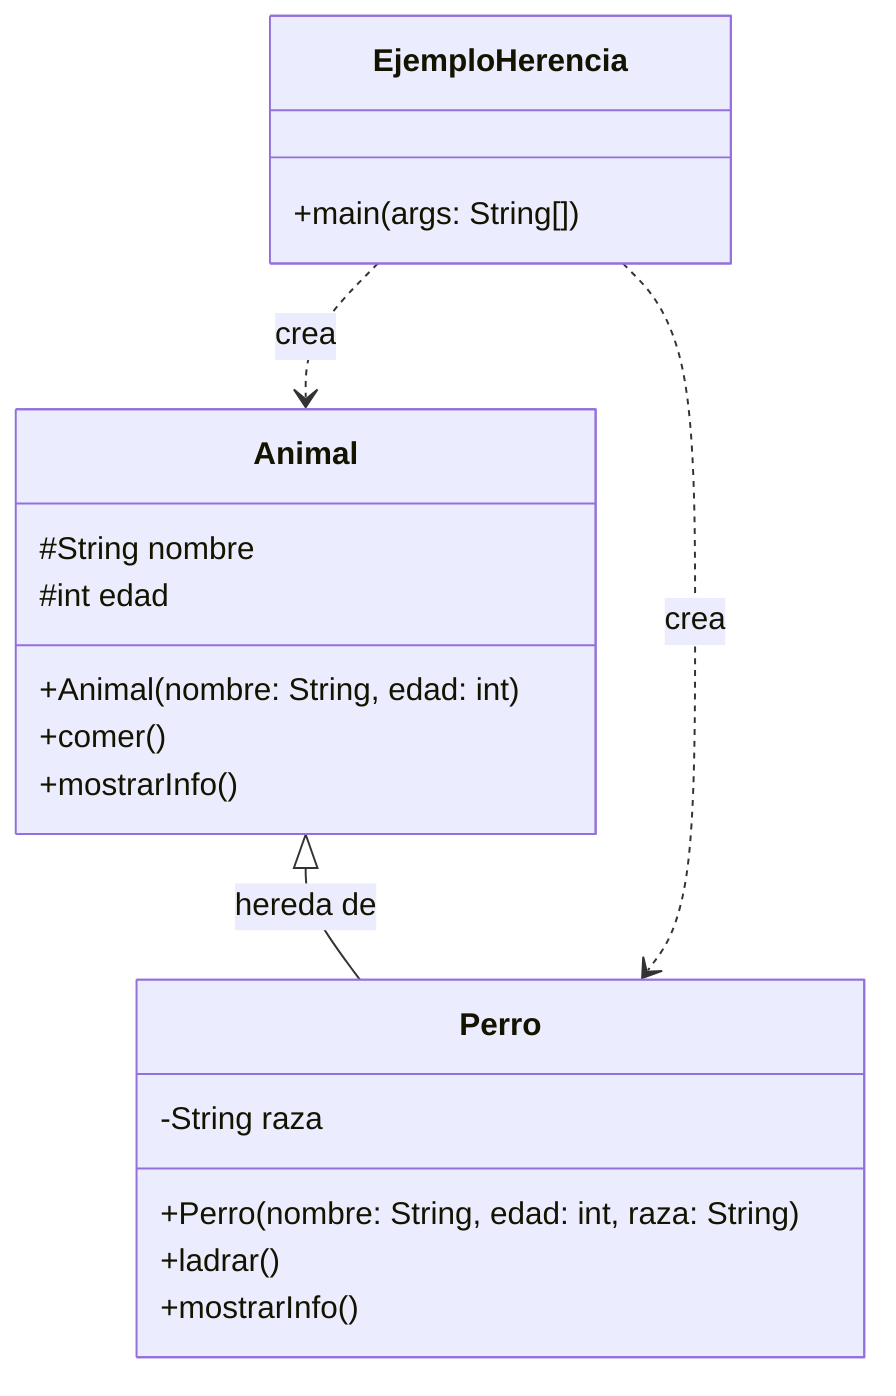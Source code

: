 classDiagram
    class Animal {
        #String nombre
        #int edad
        +Animal(nombre: String, edad: int)
        +comer()
        +mostrarInfo()
    }
    
    class Perro {
        -String raza
        +Perro(nombre: String, edad: int, raza: String)
        +ladrar()
        +mostrarInfo()
    }
    
    Animal <|-- Perro : hereda de
    
    class EjemploHerencia {
        +main(args: String[])
    }
    
    EjemploHerencia ..> Animal : crea
    EjemploHerencia ..> Perro : crea